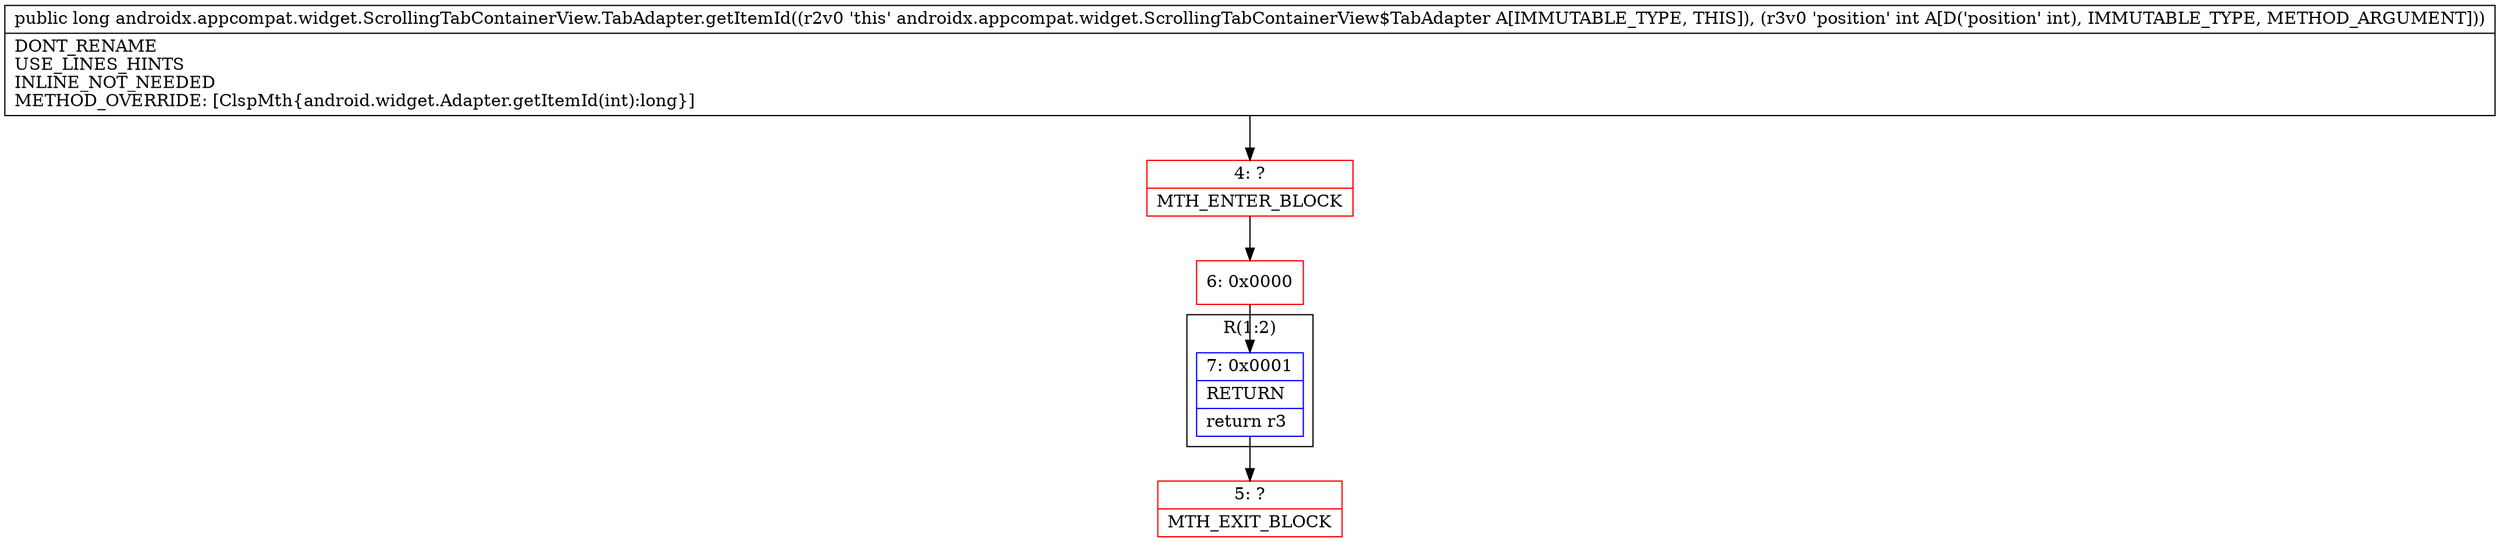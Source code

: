digraph "CFG forandroidx.appcompat.widget.ScrollingTabContainerView.TabAdapter.getItemId(I)J" {
subgraph cluster_Region_1002257721 {
label = "R(1:2)";
node [shape=record,color=blue];
Node_7 [shape=record,label="{7\:\ 0x0001|RETURN\l|return r3\l}"];
}
Node_4 [shape=record,color=red,label="{4\:\ ?|MTH_ENTER_BLOCK\l}"];
Node_6 [shape=record,color=red,label="{6\:\ 0x0000}"];
Node_5 [shape=record,color=red,label="{5\:\ ?|MTH_EXIT_BLOCK\l}"];
MethodNode[shape=record,label="{public long androidx.appcompat.widget.ScrollingTabContainerView.TabAdapter.getItemId((r2v0 'this' androidx.appcompat.widget.ScrollingTabContainerView$TabAdapter A[IMMUTABLE_TYPE, THIS]), (r3v0 'position' int A[D('position' int), IMMUTABLE_TYPE, METHOD_ARGUMENT]))  | DONT_RENAME\lUSE_LINES_HINTS\lINLINE_NOT_NEEDED\lMETHOD_OVERRIDE: [ClspMth\{android.widget.Adapter.getItemId(int):long\}]\l}"];
MethodNode -> Node_4;Node_7 -> Node_5;
Node_4 -> Node_6;
Node_6 -> Node_7;
}

